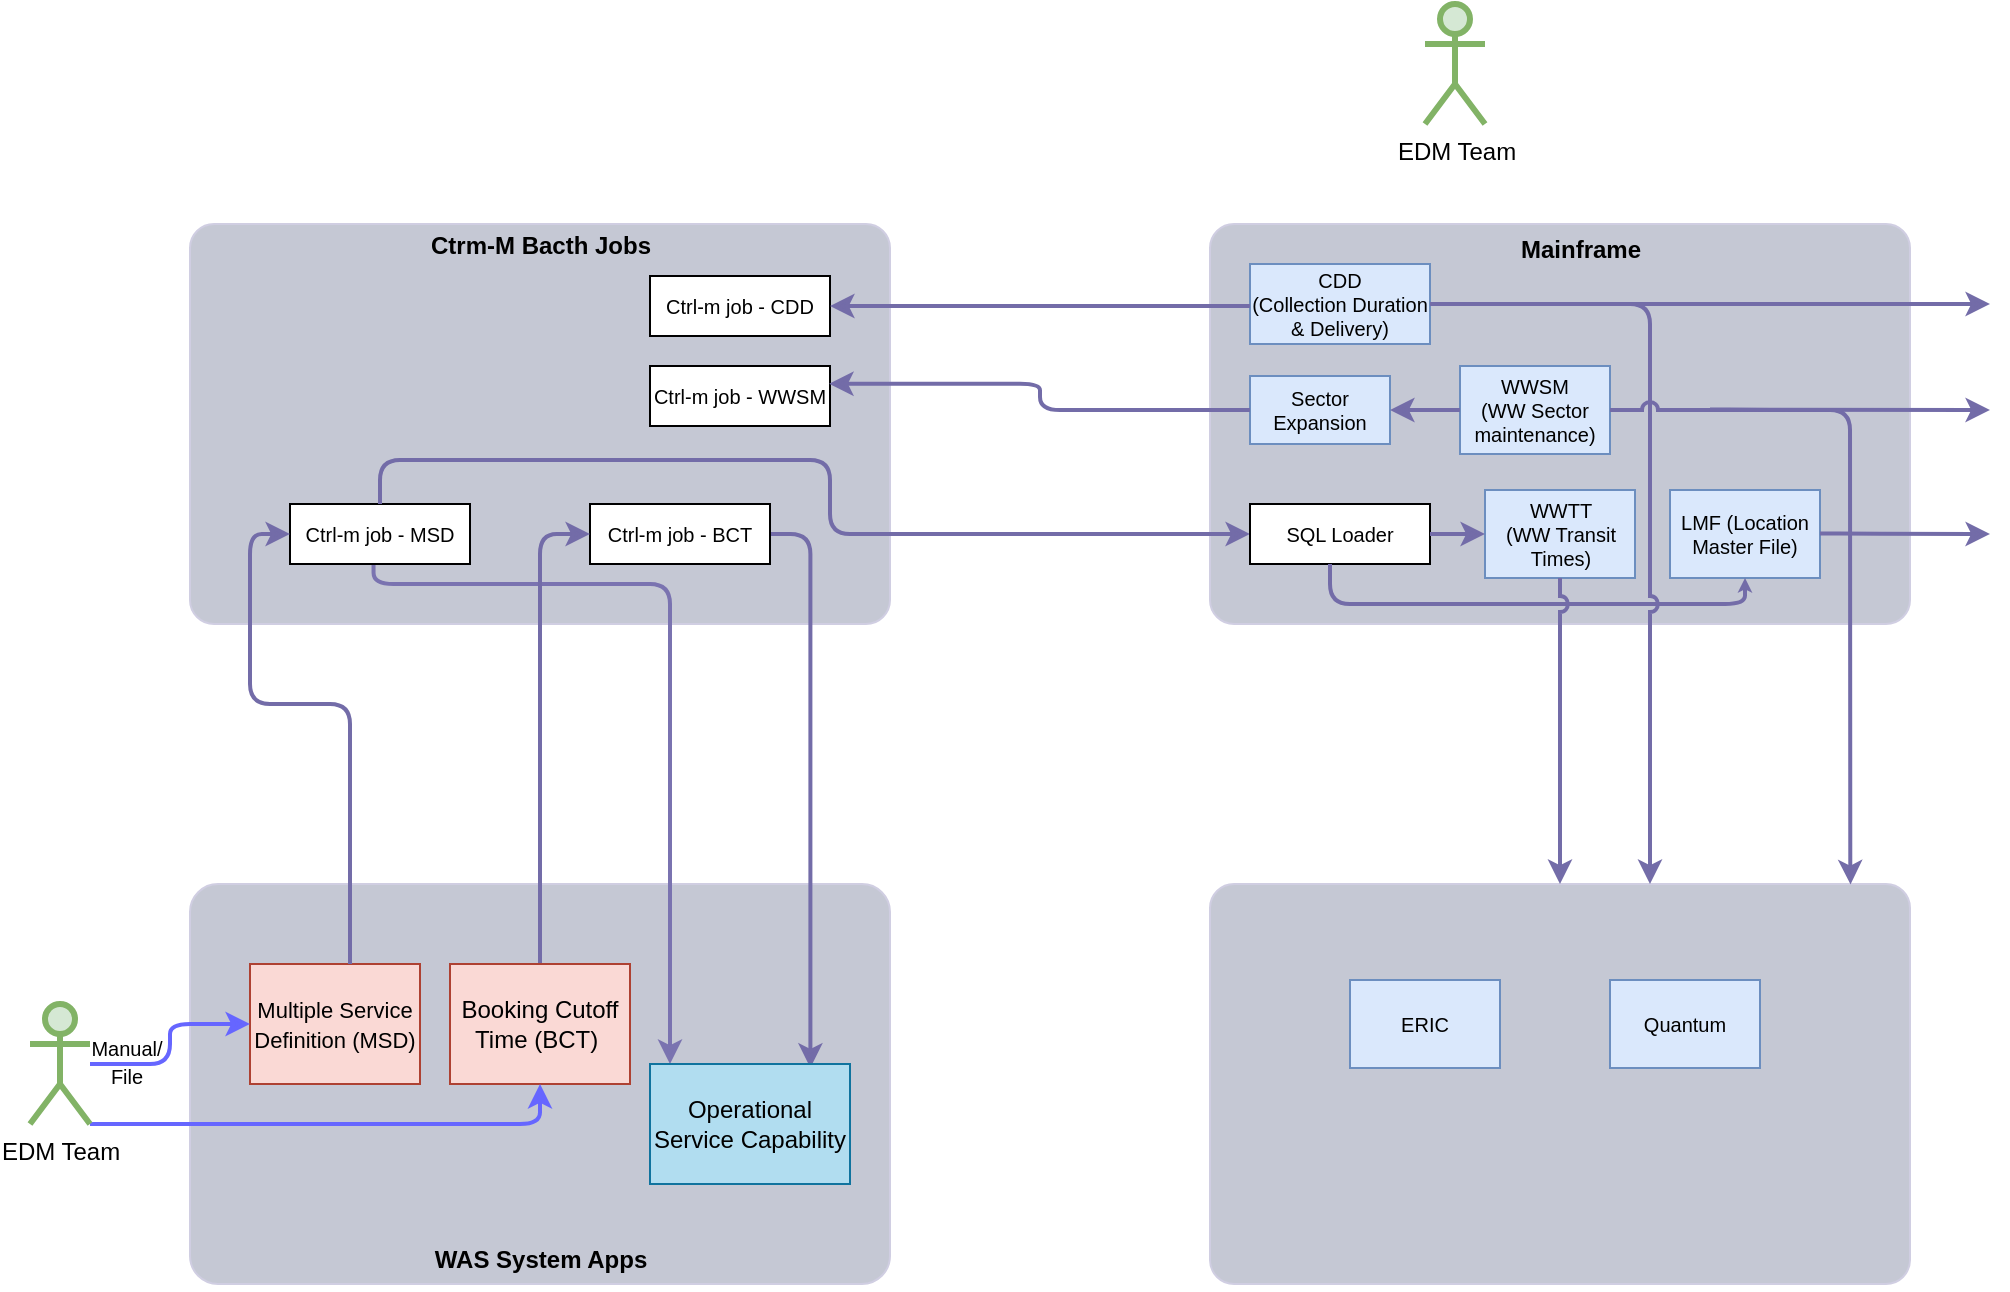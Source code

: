 <mxfile version="21.3.8" type="github">
  <diagram name="Page-1" id="8ngTOurLQr-HlDjsHh3x">
    <mxGraphModel dx="1588" dy="1868" grid="1" gridSize="10" guides="1" tooltips="1" connect="1" arrows="1" fold="1" page="1" pageScale="1" pageWidth="1100" pageHeight="850" math="0" shadow="0">
      <root>
        <mxCell id="0" />
        <mxCell id="1" parent="0" />
        <mxCell id="jGGKa2ZzWb8gB2acPjcM-6" value="" style="rounded=1;whiteSpace=wrap;html=1;labelBackgroundColor=none;fillColor=#C5C8D4;strokeColor=#D0CEE2;fontColor=#1A1A1A;arcSize=6;" parent="1" vertex="1">
          <mxGeometry x="140" y="-710" width="350" height="200" as="geometry" />
        </mxCell>
        <mxCell id="jGGKa2ZzWb8gB2acPjcM-9" value="" style="rounded=1;whiteSpace=wrap;html=1;labelBackgroundColor=none;fillColor=#C5C8D4;strokeColor=#D0CEE2;fontColor=#1A1A1A;arcSize=6;" parent="1" vertex="1">
          <mxGeometry x="650" y="-710" width="350" height="200" as="geometry" />
        </mxCell>
        <mxCell id="jGGKa2ZzWb8gB2acPjcM-10" value="" style="rounded=1;whiteSpace=wrap;html=1;labelBackgroundColor=none;fillColor=#C5C8D4;strokeColor=#D0CEE2;fontColor=#1A1A1A;arcSize=7;" parent="1" vertex="1">
          <mxGeometry x="140" y="-380" width="350" height="200" as="geometry" />
        </mxCell>
        <mxCell id="jGGKa2ZzWb8gB2acPjcM-11" value="" style="rounded=1;whiteSpace=wrap;html=1;labelBackgroundColor=none;fillColor=#C5C8D4;strokeColor=#D0CEE2;fontColor=#1A1A1A;arcSize=6;" parent="1" vertex="1">
          <mxGeometry x="650" y="-380" width="350" height="200" as="geometry" />
        </mxCell>
        <mxCell id="jGGKa2ZzWb8gB2acPjcM-24" value="&lt;font style=&quot;font-size: 10px;&quot;&gt;Ctrl-m job - CDD&lt;/font&gt;" style="rounded=0;whiteSpace=wrap;html=1;" parent="1" vertex="1">
          <mxGeometry x="370" y="-684" width="90" height="30" as="geometry" />
        </mxCell>
        <mxCell id="jGGKa2ZzWb8gB2acPjcM-25" value="&lt;font style=&quot;font-size: 10px;&quot;&gt;Ctrl-m job - WWSM&lt;br&gt;&lt;/font&gt;" style="rounded=0;whiteSpace=wrap;html=1;" parent="1" vertex="1">
          <mxGeometry x="370" y="-639" width="90" height="30" as="geometry" />
        </mxCell>
        <mxCell id="jGGKa2ZzWb8gB2acPjcM-35" style="edgeStyle=orthogonalEdgeStyle;rounded=1;orthogonalLoop=1;jettySize=auto;html=1;entryX=0.802;entryY=0.031;entryDx=0;entryDy=0;entryPerimeter=0;strokeColor=#736CA8;fontColor=#1A1A1A;jumpStyle=arc;strokeWidth=2;exitX=1;exitY=0.5;exitDx=0;exitDy=0;targetPerimeterSpacing=-10;" parent="1" source="jGGKa2ZzWb8gB2acPjcM-26" target="jGGKa2ZzWb8gB2acPjcM-36" edge="1">
          <mxGeometry relative="1" as="geometry" />
        </mxCell>
        <mxCell id="jGGKa2ZzWb8gB2acPjcM-26" value="&lt;font style=&quot;font-size: 10px;&quot;&gt;Ctrl-m job - BCT&lt;/font&gt;" style="rounded=0;whiteSpace=wrap;html=1;" parent="1" vertex="1">
          <mxGeometry x="340" y="-570" width="90" height="30" as="geometry" />
        </mxCell>
        <mxCell id="LQU1aDDO8fh2zxj8B42R-3" style="edgeStyle=orthogonalEdgeStyle;rounded=1;orthogonalLoop=1;jettySize=auto;html=1;strokeColor=#7a73b0;exitX=0.464;exitY=0.965;exitDx=0;exitDy=0;exitPerimeter=0;strokeWidth=2;targetPerimeterSpacing=0;jumpSize=6;" parent="1" source="jGGKa2ZzWb8gB2acPjcM-27" target="jGGKa2ZzWb8gB2acPjcM-36" edge="1">
          <mxGeometry relative="1" as="geometry">
            <Array as="points">
              <mxPoint x="232" y="-530" />
              <mxPoint x="380" y="-530" />
            </Array>
          </mxGeometry>
        </mxCell>
        <mxCell id="jGGKa2ZzWb8gB2acPjcM-27" value="&lt;font style=&quot;font-size: 10px;&quot;&gt;Ctrl-m job - MSD&lt;/font&gt;" style="rounded=0;whiteSpace=wrap;html=1;" parent="1" vertex="1">
          <mxGeometry x="190" y="-570" width="90" height="30" as="geometry" />
        </mxCell>
        <mxCell id="jGGKa2ZzWb8gB2acPjcM-28" value="&lt;font style=&quot;font-size: 11px;&quot;&gt;Multiple Service Definition&amp;nbsp;(MSD)&lt;/font&gt;" style="rounded=0;whiteSpace=wrap;html=1;strokeColor=#ae4132;fillColor=#fad9d5;" parent="1" vertex="1">
          <mxGeometry x="170" y="-340" width="85" height="60" as="geometry" />
        </mxCell>
        <mxCell id="jGGKa2ZzWb8gB2acPjcM-30" style="edgeStyle=orthogonalEdgeStyle;rounded=1;orthogonalLoop=1;jettySize=auto;html=1;strokeColor=#736CA8;fontColor=#1A1A1A;entryX=0;entryY=0.5;entryDx=0;entryDy=0;strokeWidth=2;targetPerimeterSpacing=-10;" parent="1" source="jGGKa2ZzWb8gB2acPjcM-29" target="jGGKa2ZzWb8gB2acPjcM-26" edge="1">
          <mxGeometry relative="1" as="geometry">
            <mxPoint x="390" y="-570" as="targetPoint" />
            <Array as="points">
              <mxPoint x="315" y="-555" />
            </Array>
          </mxGeometry>
        </mxCell>
        <mxCell id="jGGKa2ZzWb8gB2acPjcM-29" value="Booking Cutoff Time (BCT)&amp;nbsp;" style="rounded=0;whiteSpace=wrap;html=1;strokeColor=#ae4132;fillColor=#fad9d5;" parent="1" vertex="1">
          <mxGeometry x="270" y="-340" width="90" height="60" as="geometry" />
        </mxCell>
        <mxCell id="jGGKa2ZzWb8gB2acPjcM-36" value="Operational Service Capability" style="rounded=0;whiteSpace=wrap;html=1;strokeColor=#10739e;fillColor=#b1ddf0;" parent="1" vertex="1">
          <mxGeometry x="370" y="-290" width="100" height="60" as="geometry" />
        </mxCell>
        <mxCell id="LQU1aDDO8fh2zxj8B42R-2" style="edgeStyle=orthogonalEdgeStyle;rounded=1;orthogonalLoop=1;jettySize=auto;html=1;strokeColor=#736CA8;fontColor=#1A1A1A;entryX=0;entryY=0.5;entryDx=0;entryDy=0;strokeWidth=2;targetPerimeterSpacing=-10;" parent="1" target="jGGKa2ZzWb8gB2acPjcM-27" edge="1">
          <mxGeometry relative="1" as="geometry">
            <mxPoint x="247.5" y="-590" as="targetPoint" />
            <Array as="points">
              <mxPoint x="220" y="-340" />
              <mxPoint x="220" y="-470" />
              <mxPoint x="170" y="-470" />
              <mxPoint x="170" y="-585" />
            </Array>
            <mxPoint x="220" y="-340" as="sourcePoint" />
          </mxGeometry>
        </mxCell>
        <mxCell id="LQU1aDDO8fh2zxj8B42R-4" value="&lt;b&gt;WAS System Apps&lt;/b&gt;" style="text;html=1;align=center;verticalAlign=middle;resizable=0;points=[];autosize=1;strokeColor=none;fillColor=none;strokeWidth=2;" parent="1" vertex="1">
          <mxGeometry x="250" y="-207" width="130" height="30" as="geometry" />
        </mxCell>
        <mxCell id="LQU1aDDO8fh2zxj8B42R-9" style="edgeStyle=orthogonalEdgeStyle;rounded=1;orthogonalLoop=1;jettySize=auto;html=1;exitX=1;exitY=1;exitDx=0;exitDy=0;exitPerimeter=0;entryX=0.5;entryY=1;entryDx=0;entryDy=0;strokeWidth=2;strokeColor=#6666FF;" parent="1" source="LQU1aDDO8fh2zxj8B42R-7" target="jGGKa2ZzWb8gB2acPjcM-29" edge="1">
          <mxGeometry relative="1" as="geometry">
            <Array as="points">
              <mxPoint x="315" y="-260" />
            </Array>
          </mxGeometry>
        </mxCell>
        <mxCell id="LQU1aDDO8fh2zxj8B42R-7" value="EDM Team" style="shape=umlActor;verticalLabelPosition=bottom;verticalAlign=top;html=1;outlineConnect=0;fillColor=#d5e8d4;strokeColor=#82b366;strokeWidth=3;" parent="1" vertex="1">
          <mxGeometry x="60" y="-320" width="30" height="60" as="geometry" />
        </mxCell>
        <mxCell id="LQU1aDDO8fh2zxj8B42R-8" style="edgeStyle=orthogonalEdgeStyle;rounded=1;orthogonalLoop=1;jettySize=auto;html=1;strokeWidth=2;strokeColor=#6666FF;" parent="1" source="LQU1aDDO8fh2zxj8B42R-7" target="jGGKa2ZzWb8gB2acPjcM-28" edge="1">
          <mxGeometry relative="1" as="geometry" />
        </mxCell>
        <mxCell id="0LP1xyrmvZHZEuwuBZh2-1" value="&lt;font style=&quot;font-size: 10px;&quot;&gt;Manual/ &lt;br&gt;File&lt;br&gt;&lt;/font&gt;" style="edgeLabel;html=1;align=center;verticalAlign=middle;resizable=0;points=[];labelBackgroundColor=none;" parent="LQU1aDDO8fh2zxj8B42R-8" vertex="1" connectable="0">
          <mxGeometry x="-0.462" relative="1" as="geometry">
            <mxPoint x="-9" y="-1" as="offset" />
          </mxGeometry>
        </mxCell>
        <mxCell id="0LP1xyrmvZHZEuwuBZh2-2" value="&lt;b&gt;Ctrm-M Bacth Jobs&lt;br&gt;&lt;/b&gt;" style="text;html=1;align=center;verticalAlign=middle;resizable=0;points=[];autosize=1;strokeColor=none;fillColor=none;strokeWidth=2;" parent="1" vertex="1">
          <mxGeometry x="250" y="-714" width="130" height="30" as="geometry" />
        </mxCell>
        <mxCell id="0LP1xyrmvZHZEuwuBZh2-3" value="CDD &lt;br&gt;(Collection Duration &amp;amp; Delivery)" style="rounded=0;whiteSpace=wrap;html=1;fillColor=#dae8fc;strokeColor=#6c8ebf;fontSize=10;" parent="1" vertex="1">
          <mxGeometry x="670" y="-690" width="90" height="40" as="geometry" />
        </mxCell>
        <mxCell id="0LP1xyrmvZHZEuwuBZh2-4" value="Sector Expansion" style="rounded=0;whiteSpace=wrap;html=1;fillColor=#dae8fc;strokeColor=#6c8ebf;fontSize=10;" parent="1" vertex="1">
          <mxGeometry x="670" y="-634" width="70" height="34" as="geometry" />
        </mxCell>
        <mxCell id="0LP1xyrmvZHZEuwuBZh2-5" style="edgeStyle=orthogonalEdgeStyle;rounded=1;orthogonalLoop=1;jettySize=auto;html=1;strokeColor=#736CA8;fontColor=#1A1A1A;jumpStyle=arc;strokeWidth=2;entryX=1;entryY=0.5;entryDx=0;entryDy=0;targetPerimeterSpacing=-10;" parent="1" target="jGGKa2ZzWb8gB2acPjcM-24" edge="1">
          <mxGeometry relative="1" as="geometry">
            <mxPoint x="670" y="-669" as="sourcePoint" />
            <mxPoint x="480" y="-407" as="targetPoint" />
            <Array as="points">
              <mxPoint x="650" y="-669" />
              <mxPoint x="650" y="-669" />
            </Array>
          </mxGeometry>
        </mxCell>
        <mxCell id="0LP1xyrmvZHZEuwuBZh2-6" style="edgeStyle=orthogonalEdgeStyle;rounded=1;orthogonalLoop=1;jettySize=auto;html=1;strokeColor=#736CA8;fontColor=#1A1A1A;jumpStyle=arc;strokeWidth=2;exitX=0;exitY=0.5;exitDx=0;exitDy=0;targetPerimeterSpacing=-10;entryX=0.995;entryY=0.296;entryDx=0;entryDy=0;entryPerimeter=0;" parent="1" source="0LP1xyrmvZHZEuwuBZh2-4" target="jGGKa2ZzWb8gB2acPjcM-25" edge="1">
          <mxGeometry relative="1" as="geometry">
            <mxPoint x="760" y="-603.36" as="sourcePoint" />
            <mxPoint x="540" y="-603.36" as="targetPoint" />
            <Array as="points" />
          </mxGeometry>
        </mxCell>
        <mxCell id="0LP1xyrmvZHZEuwuBZh2-7" value="WWSM &lt;br&gt;(WW Sector maintenance)" style="rounded=0;whiteSpace=wrap;html=1;fillColor=#dae8fc;strokeColor=#6c8ebf;fontSize=10;" parent="1" vertex="1">
          <mxGeometry x="775" y="-639" width="75" height="44" as="geometry" />
        </mxCell>
        <mxCell id="0LP1xyrmvZHZEuwuBZh2-8" style="edgeStyle=orthogonalEdgeStyle;rounded=1;orthogonalLoop=1;jettySize=auto;html=1;strokeColor=#736CA8;fontColor=#1A1A1A;jumpStyle=arc;strokeWidth=2;entryX=1;entryY=0.5;entryDx=0;entryDy=0;targetPerimeterSpacing=0;exitX=0;exitY=0.5;exitDx=0;exitDy=0;" parent="1" target="0LP1xyrmvZHZEuwuBZh2-4" edge="1" source="0LP1xyrmvZHZEuwuBZh2-7">
          <mxGeometry relative="1" as="geometry">
            <mxPoint x="775" y="-592" as="sourcePoint" />
            <mxPoint x="690" y="-539.98" as="targetPoint" />
            <Array as="points">
              <mxPoint x="760" y="-617" />
              <mxPoint x="760" y="-617" />
            </Array>
          </mxGeometry>
        </mxCell>
        <mxCell id="FJga1rRV9i0RnFSsBFYW-1" value="WWTT &lt;br&gt;(WW Transit Times)" style="rounded=0;whiteSpace=wrap;html=1;fillColor=#dae8fc;strokeColor=#6c8ebf;fontSize=10;" vertex="1" parent="1">
          <mxGeometry x="787.5" y="-577" width="75" height="44" as="geometry" />
        </mxCell>
        <mxCell id="FJga1rRV9i0RnFSsBFYW-2" style="edgeStyle=orthogonalEdgeStyle;rounded=1;orthogonalLoop=1;jettySize=auto;html=1;strokeColor=#736CA8;fontColor=#1A1A1A;jumpStyle=arc;strokeWidth=2;exitX=0.5;exitY=0;exitDx=0;exitDy=0;targetPerimeterSpacing=-10;entryX=0;entryY=0.5;entryDx=0;entryDy=0;" edge="1" parent="1" source="jGGKa2ZzWb8gB2acPjcM-27" target="FJga1rRV9i0RnFSsBFYW-3">
          <mxGeometry relative="1" as="geometry">
            <mxPoint x="235" y="-572" as="sourcePoint" />
            <mxPoint x="640" y="-550" as="targetPoint" />
            <Array as="points">
              <mxPoint x="235" y="-592" />
              <mxPoint x="460" y="-592" />
              <mxPoint x="460" y="-555" />
            </Array>
          </mxGeometry>
        </mxCell>
        <mxCell id="FJga1rRV9i0RnFSsBFYW-3" value="&lt;font style=&quot;font-size: 10px;&quot;&gt;SQL Loader&lt;br&gt;&lt;/font&gt;" style="rounded=0;whiteSpace=wrap;html=1;" vertex="1" parent="1">
          <mxGeometry x="670" y="-570" width="90" height="30" as="geometry" />
        </mxCell>
        <mxCell id="FJga1rRV9i0RnFSsBFYW-4" value="LMF (Location Master File)" style="rounded=0;whiteSpace=wrap;html=1;fillColor=#dae8fc;strokeColor=#6c8ebf;fontSize=10;" vertex="1" parent="1">
          <mxGeometry x="880" y="-577" width="75" height="44" as="geometry" />
        </mxCell>
        <mxCell id="FJga1rRV9i0RnFSsBFYW-5" style="edgeStyle=orthogonalEdgeStyle;rounded=1;orthogonalLoop=1;jettySize=auto;html=1;strokeColor=#736CA8;fontColor=#1A1A1A;jumpStyle=arc;strokeWidth=2;targetPerimeterSpacing=0;entryX=0.5;entryY=1;entryDx=0;entryDy=0;endSize=1;" edge="1" parent="1" target="FJga1rRV9i0RnFSsBFYW-4">
          <mxGeometry relative="1" as="geometry">
            <mxPoint x="710" y="-540" as="sourcePoint" />
            <mxPoint x="1030" y="-490" as="targetPoint" />
            <Array as="points">
              <mxPoint x="710" y="-520" />
              <mxPoint x="918" y="-520" />
            </Array>
          </mxGeometry>
        </mxCell>
        <mxCell id="FJga1rRV9i0RnFSsBFYW-6" style="edgeStyle=orthogonalEdgeStyle;rounded=1;orthogonalLoop=1;jettySize=auto;html=1;strokeColor=#736CA8;fontColor=#1A1A1A;jumpStyle=arc;strokeWidth=2;entryX=0;entryY=0.5;entryDx=0;entryDy=0;targetPerimeterSpacing=0;exitX=1;exitY=0.5;exitDx=0;exitDy=0;" edge="1" parent="1" source="FJga1rRV9i0RnFSsBFYW-3" target="FJga1rRV9i0RnFSsBFYW-1">
          <mxGeometry relative="1" as="geometry">
            <mxPoint x="785" y="-590" as="sourcePoint" />
            <mxPoint x="750" y="-590" as="targetPoint" />
            <Array as="points" />
          </mxGeometry>
        </mxCell>
        <mxCell id="FJga1rRV9i0RnFSsBFYW-7" value="EDM Team" style="shape=umlActor;verticalLabelPosition=bottom;verticalAlign=top;html=1;outlineConnect=0;fillColor=#d5e8d4;strokeColor=#82b366;strokeWidth=3;" vertex="1" parent="1">
          <mxGeometry x="757.5" y="-820" width="30" height="60" as="geometry" />
        </mxCell>
        <mxCell id="FJga1rRV9i0RnFSsBFYW-9" value="&lt;b&gt;Mainframe&lt;br&gt;&lt;/b&gt;" style="text;html=1;align=center;verticalAlign=middle;resizable=0;points=[];autosize=1;strokeColor=none;fillColor=none;strokeWidth=2;" vertex="1" parent="1">
          <mxGeometry x="795" y="-712" width="80" height="30" as="geometry" />
        </mxCell>
        <mxCell id="FJga1rRV9i0RnFSsBFYW-10" value="Quantum" style="rounded=0;whiteSpace=wrap;html=1;fillColor=#dae8fc;strokeColor=#6c8ebf;fontSize=10;" vertex="1" parent="1">
          <mxGeometry x="850" y="-332" width="75" height="44" as="geometry" />
        </mxCell>
        <mxCell id="FJga1rRV9i0RnFSsBFYW-12" value="ERIC" style="rounded=0;whiteSpace=wrap;html=1;fillColor=#dae8fc;strokeColor=#6c8ebf;fontSize=10;" vertex="1" parent="1">
          <mxGeometry x="720" y="-332" width="75" height="44" as="geometry" />
        </mxCell>
        <mxCell id="FJga1rRV9i0RnFSsBFYW-15" style="edgeStyle=orthogonalEdgeStyle;rounded=1;orthogonalLoop=1;jettySize=auto;html=1;strokeColor=#736CA8;fontColor=#1A1A1A;jumpStyle=arc;strokeWidth=2;targetPerimeterSpacing=0;" edge="1" parent="1" source="0LP1xyrmvZHZEuwuBZh2-3">
          <mxGeometry relative="1" as="geometry">
            <mxPoint x="860" y="-607" as="sourcePoint" />
            <mxPoint x="870" y="-380" as="targetPoint" />
            <Array as="points">
              <mxPoint x="870" y="-670" />
              <mxPoint x="870" y="-380" />
            </Array>
          </mxGeometry>
        </mxCell>
        <mxCell id="FJga1rRV9i0RnFSsBFYW-14" style="edgeStyle=orthogonalEdgeStyle;rounded=1;orthogonalLoop=1;jettySize=auto;html=1;strokeColor=#736CA8;fontColor=#1A1A1A;jumpStyle=arc;strokeWidth=2;targetPerimeterSpacing=0;exitX=1;exitY=0.5;exitDx=0;exitDy=0;entryX=0.915;entryY=0.001;entryDx=0;entryDy=0;entryPerimeter=0;" edge="1" parent="1" source="0LP1xyrmvZHZEuwuBZh2-7" target="jGGKa2ZzWb8gB2acPjcM-11">
          <mxGeometry relative="1" as="geometry">
            <mxPoint x="795" y="-597" as="sourcePoint" />
            <mxPoint x="950" y="-400" as="targetPoint" />
            <Array as="points">
              <mxPoint x="970" y="-617" />
              <mxPoint x="970" y="-400" />
              <mxPoint x="970" y="-400" />
            </Array>
          </mxGeometry>
        </mxCell>
        <mxCell id="FJga1rRV9i0RnFSsBFYW-16" style="edgeStyle=orthogonalEdgeStyle;rounded=1;orthogonalLoop=1;jettySize=auto;html=1;strokeColor=#736CA8;fontColor=#1A1A1A;jumpStyle=arc;strokeWidth=2;targetPerimeterSpacing=0;exitX=0.5;exitY=1;exitDx=0;exitDy=0;entryX=0.5;entryY=0;entryDx=0;entryDy=0;" edge="1" parent="1" source="FJga1rRV9i0RnFSsBFYW-1" target="jGGKa2ZzWb8gB2acPjcM-11">
          <mxGeometry relative="1" as="geometry">
            <mxPoint x="870" y="-597" as="sourcePoint" />
            <mxPoint x="850" y="-310" as="targetPoint" />
            <Array as="points">
              <mxPoint x="825" y="-390" />
              <mxPoint x="825" y="-390" />
            </Array>
          </mxGeometry>
        </mxCell>
        <mxCell id="FJga1rRV9i0RnFSsBFYW-17" style="edgeStyle=orthogonalEdgeStyle;rounded=1;orthogonalLoop=1;jettySize=auto;html=1;strokeColor=#736CA8;fontColor=#1A1A1A;jumpStyle=none;strokeWidth=2;targetPerimeterSpacing=0;" edge="1" parent="1">
          <mxGeometry relative="1" as="geometry">
            <mxPoint x="860" y="-670" as="sourcePoint" />
            <mxPoint x="1040" y="-670" as="targetPoint" />
            <Array as="points">
              <mxPoint x="880" y="-670" />
            </Array>
          </mxGeometry>
        </mxCell>
        <mxCell id="FJga1rRV9i0RnFSsBFYW-18" style="edgeStyle=orthogonalEdgeStyle;rounded=1;orthogonalLoop=1;jettySize=auto;html=1;strokeColor=#736CA8;fontColor=#1A1A1A;jumpStyle=none;strokeWidth=2;targetPerimeterSpacing=0;" edge="1" parent="1">
          <mxGeometry relative="1" as="geometry">
            <mxPoint x="900" y="-617.22" as="sourcePoint" />
            <mxPoint x="1040" y="-617" as="targetPoint" />
            <Array as="points">
              <mxPoint x="920" y="-617.22" />
            </Array>
          </mxGeometry>
        </mxCell>
        <mxCell id="FJga1rRV9i0RnFSsBFYW-19" style="edgeStyle=orthogonalEdgeStyle;rounded=1;orthogonalLoop=1;jettySize=auto;html=1;strokeColor=#736CA8;fontColor=#1A1A1A;jumpStyle=none;strokeWidth=2;targetPerimeterSpacing=0;" edge="1" parent="1">
          <mxGeometry relative="1" as="geometry">
            <mxPoint x="955" y="-555.22" as="sourcePoint" />
            <mxPoint x="1040" y="-555" as="targetPoint" />
            <Array as="points">
              <mxPoint x="975" y="-555.22" />
            </Array>
          </mxGeometry>
        </mxCell>
      </root>
    </mxGraphModel>
  </diagram>
</mxfile>

